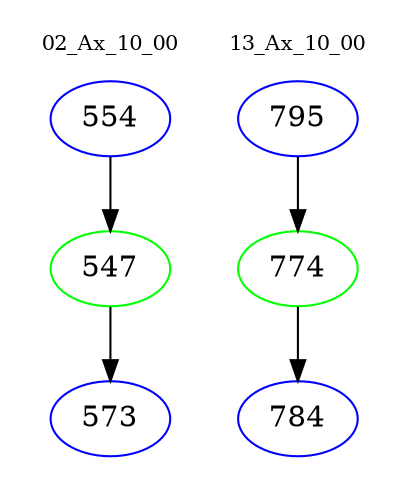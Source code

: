 digraph{
subgraph cluster_0 {
color = white
label = "02_Ax_10_00";
fontsize=10;
T0_554 [label="554", color="blue"]
T0_554 -> T0_547 [color="black"]
T0_547 [label="547", color="green"]
T0_547 -> T0_573 [color="black"]
T0_573 [label="573", color="blue"]
}
subgraph cluster_1 {
color = white
label = "13_Ax_10_00";
fontsize=10;
T1_795 [label="795", color="blue"]
T1_795 -> T1_774 [color="black"]
T1_774 [label="774", color="green"]
T1_774 -> T1_784 [color="black"]
T1_784 [label="784", color="blue"]
}
}
